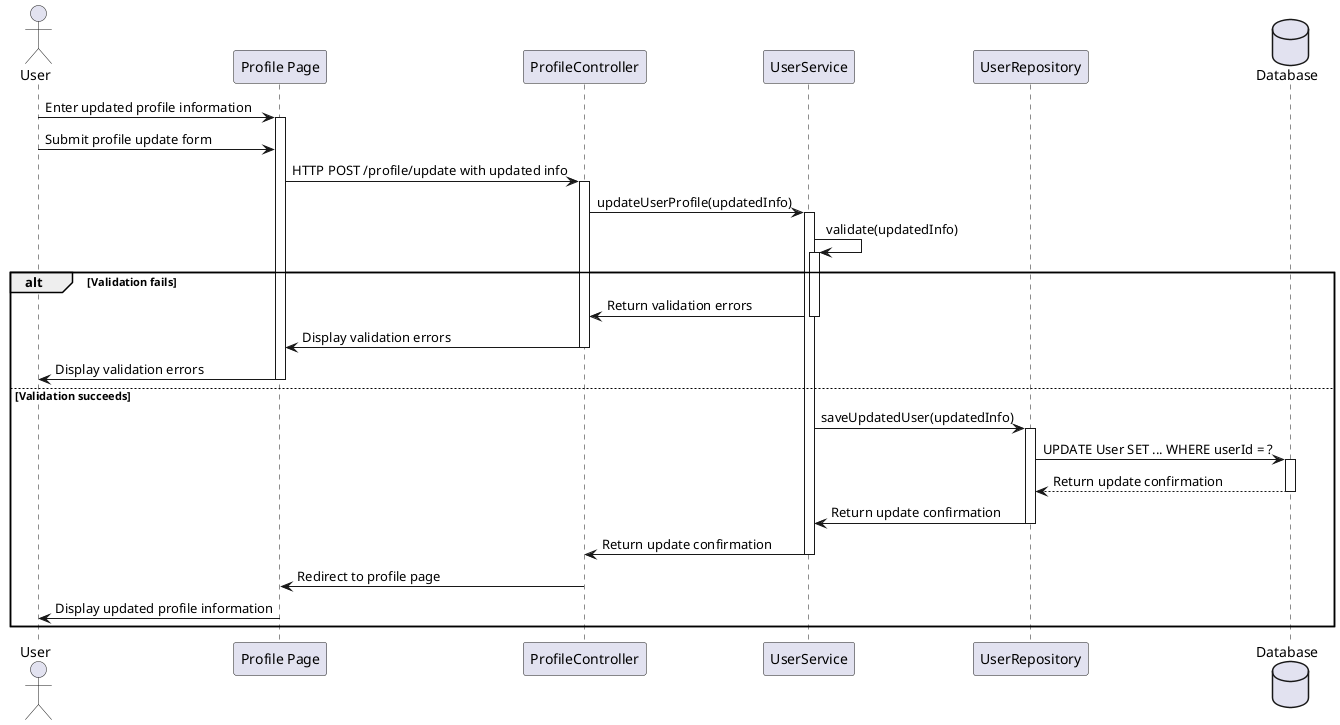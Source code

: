 @startuml

actor User
participant "Profile Page" as ProfilePage
participant "ProfileController" as ProfileController
participant "UserService" as UserService
participant "UserRepository" as UserRepository
database "Database" as Database

User -> ProfilePage: Enter updated profile information
activate ProfilePage
User -> ProfilePage: Submit profile update form
ProfilePage -> ProfileController: HTTP POST /profile/update with updated info
activate ProfileController
ProfileController -> UserService: updateUserProfile(updatedInfo)
activate UserService
UserService -> UserService: validate(updatedInfo)
activate UserService

alt Validation fails
    UserService -> ProfileController: Return validation errors
    deactivate UserService
    ProfileController -> ProfilePage: Display validation errors
    deactivate ProfileController
    ProfilePage -> User: Display validation errors
    deactivate ProfilePage
else Validation succeeds
    UserService -> UserRepository: saveUpdatedUser(updatedInfo)
    activate UserRepository
    UserRepository -> Database: UPDATE User SET ... WHERE userId = ?
    activate Database
    Database --> UserRepository: Return update confirmation
    deactivate Database
    UserRepository -> UserService: Return update confirmation
    deactivate UserRepository
    UserService -> ProfileController: Return update confirmation
    deactivate UserService
    ProfileController -> ProfilePage: Redirect to profile page
    deactivate ProfileController
    ProfilePage -> User: Display updated profile information
    deactivate ProfilePage
end

@enduml
